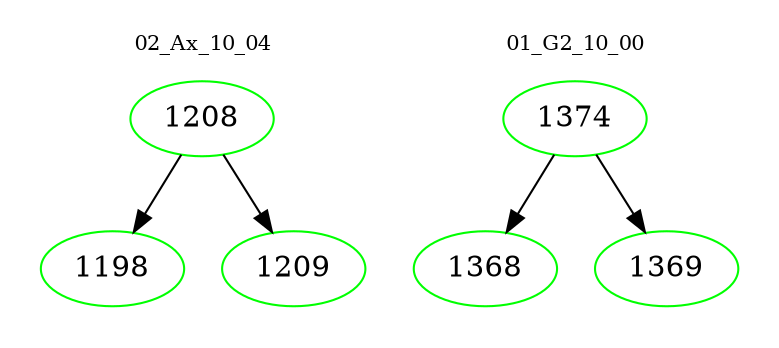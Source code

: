 digraph{
subgraph cluster_0 {
color = white
label = "02_Ax_10_04";
fontsize=10;
T0_1208 [label="1208", color="green"]
T0_1208 -> T0_1198 [color="black"]
T0_1198 [label="1198", color="green"]
T0_1208 -> T0_1209 [color="black"]
T0_1209 [label="1209", color="green"]
}
subgraph cluster_1 {
color = white
label = "01_G2_10_00";
fontsize=10;
T1_1374 [label="1374", color="green"]
T1_1374 -> T1_1368 [color="black"]
T1_1368 [label="1368", color="green"]
T1_1374 -> T1_1369 [color="black"]
T1_1369 [label="1369", color="green"]
}
}
